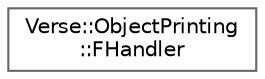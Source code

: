 digraph "Graphical Class Hierarchy"
{
 // INTERACTIVE_SVG=YES
 // LATEX_PDF_SIZE
  bgcolor="transparent";
  edge [fontname=Helvetica,fontsize=10,labelfontname=Helvetica,labelfontsize=10];
  node [fontname=Helvetica,fontsize=10,shape=box,height=0.2,width=0.4];
  rankdir="LR";
  Node0 [id="Node000000",label="Verse::ObjectPrinting\l::FHandler",height=0.2,width=0.4,color="grey40", fillcolor="white", style="filled",URL="$d0/d0d/structVerse_1_1ObjectPrinting_1_1FHandler.html",tooltip=" "];
}
